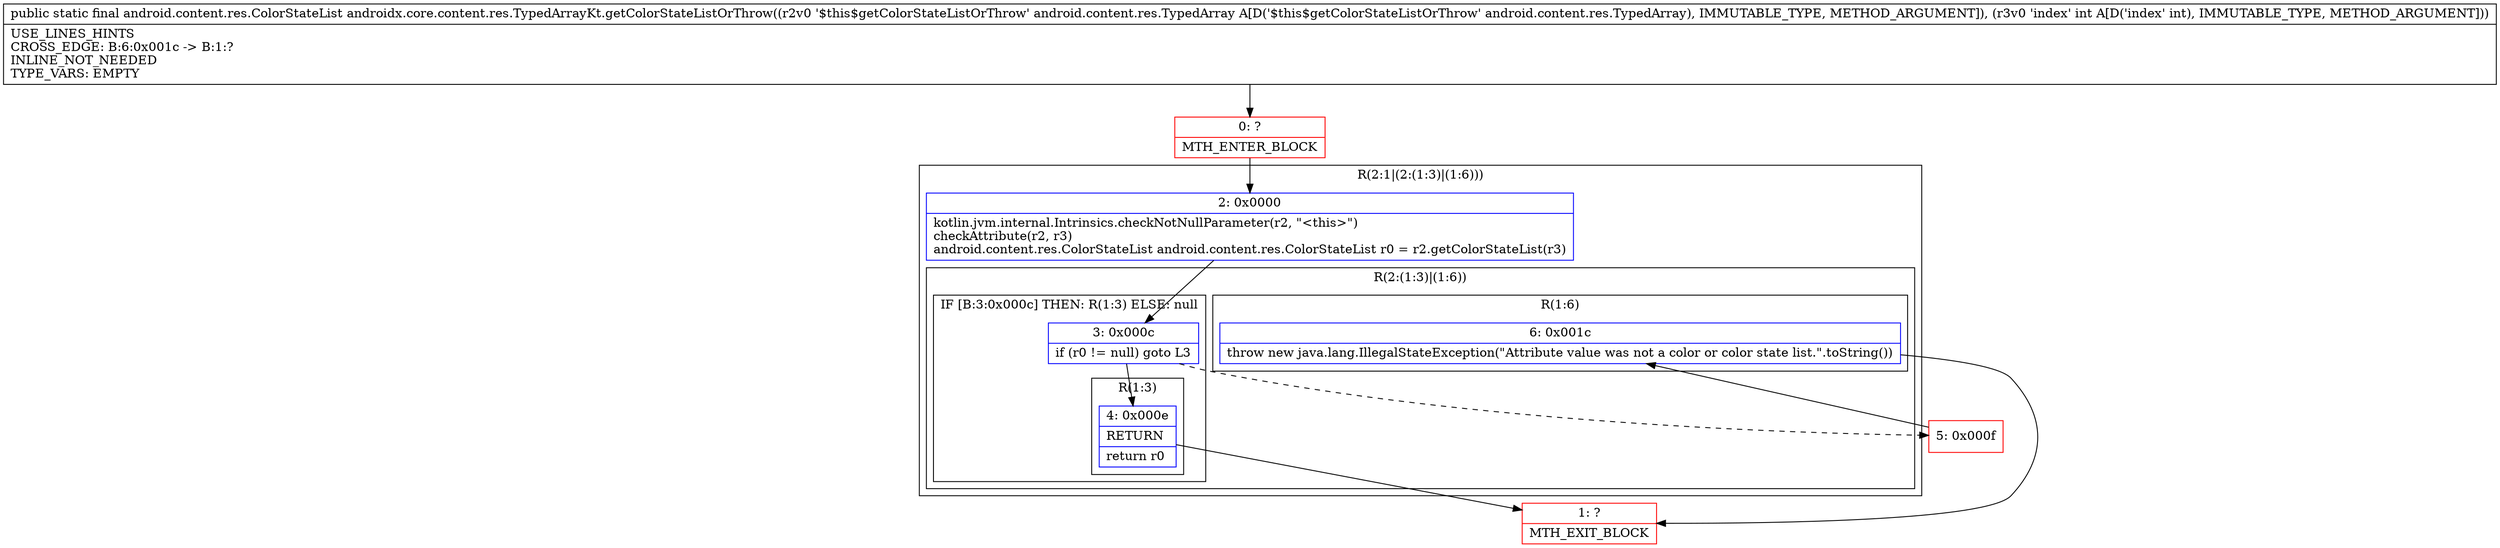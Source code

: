 digraph "CFG forandroidx.core.content.res.TypedArrayKt.getColorStateListOrThrow(Landroid\/content\/res\/TypedArray;I)Landroid\/content\/res\/ColorStateList;" {
subgraph cluster_Region_1529999373 {
label = "R(2:1|(2:(1:3)|(1:6)))";
node [shape=record,color=blue];
Node_2 [shape=record,label="{2\:\ 0x0000|kotlin.jvm.internal.Intrinsics.checkNotNullParameter(r2, \"\<this\>\")\lcheckAttribute(r2, r3)\landroid.content.res.ColorStateList android.content.res.ColorStateList r0 = r2.getColorStateList(r3)\l}"];
subgraph cluster_Region_437121875 {
label = "R(2:(1:3)|(1:6))";
node [shape=record,color=blue];
subgraph cluster_IfRegion_593154233 {
label = "IF [B:3:0x000c] THEN: R(1:3) ELSE: null";
node [shape=record,color=blue];
Node_3 [shape=record,label="{3\:\ 0x000c|if (r0 != null) goto L3\l}"];
subgraph cluster_Region_1854199447 {
label = "R(1:3)";
node [shape=record,color=blue];
Node_4 [shape=record,label="{4\:\ 0x000e|RETURN\l|return r0\l}"];
}
}
subgraph cluster_Region_894230965 {
label = "R(1:6)";
node [shape=record,color=blue];
Node_6 [shape=record,label="{6\:\ 0x001c|throw new java.lang.IllegalStateException(\"Attribute value was not a color or color state list.\".toString())\l}"];
}
}
}
Node_0 [shape=record,color=red,label="{0\:\ ?|MTH_ENTER_BLOCK\l}"];
Node_1 [shape=record,color=red,label="{1\:\ ?|MTH_EXIT_BLOCK\l}"];
Node_5 [shape=record,color=red,label="{5\:\ 0x000f}"];
MethodNode[shape=record,label="{public static final android.content.res.ColorStateList androidx.core.content.res.TypedArrayKt.getColorStateListOrThrow((r2v0 '$this$getColorStateListOrThrow' android.content.res.TypedArray A[D('$this$getColorStateListOrThrow' android.content.res.TypedArray), IMMUTABLE_TYPE, METHOD_ARGUMENT]), (r3v0 'index' int A[D('index' int), IMMUTABLE_TYPE, METHOD_ARGUMENT]))  | USE_LINES_HINTS\lCROSS_EDGE: B:6:0x001c \-\> B:1:?\lINLINE_NOT_NEEDED\lTYPE_VARS: EMPTY\l}"];
MethodNode -> Node_0;Node_2 -> Node_3;
Node_3 -> Node_4;
Node_3 -> Node_5[style=dashed];
Node_4 -> Node_1;
Node_6 -> Node_1;
Node_0 -> Node_2;
Node_5 -> Node_6;
}

